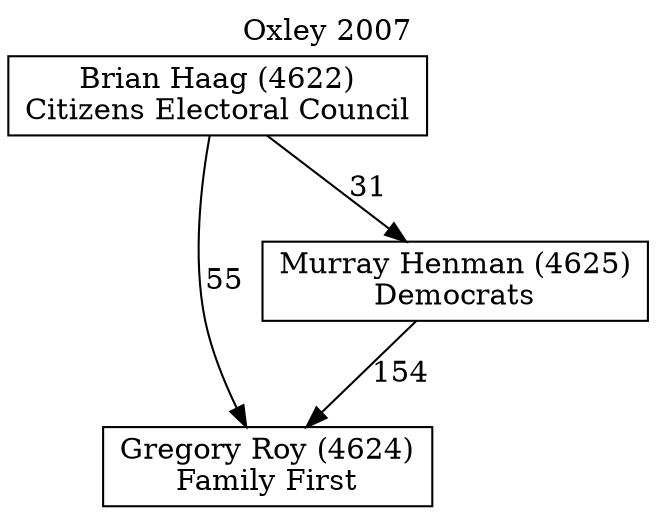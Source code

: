 // House preference flow
digraph "Gregory Roy (4624)_Oxley_2007" {
	graph [label="Oxley 2007" labelloc=t mclimit=10]
	node [shape=box]
	"Gregory Roy (4624)" [label="Gregory Roy (4624)
Family First"]
	"Murray Henman (4625)" [label="Murray Henman (4625)
Democrats"]
	"Brian Haag (4622)" [label="Brian Haag (4622)
Citizens Electoral Council"]
	"Murray Henman (4625)" -> "Gregory Roy (4624)" [label=154]
	"Brian Haag (4622)" -> "Murray Henman (4625)" [label=31]
	"Brian Haag (4622)" -> "Gregory Roy (4624)" [label=55]
}
